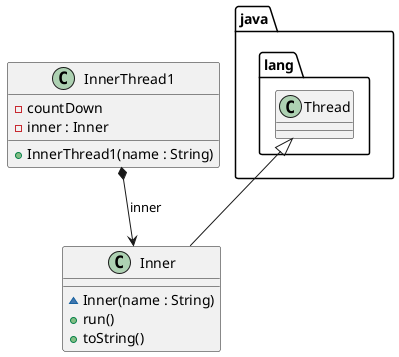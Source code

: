 @startuml innerThread1
class InnerThread1  {
   - countDown
   - inner : Inner
   + InnerThread1(name : String)
}
class Inner {
   ~ Inner(name : String)
   + run()
   + toString()
}

InnerThread1 *-->  Inner : inner
package "java.lang" {
   class Thread
}
Thread <|-- Inner
@enduml